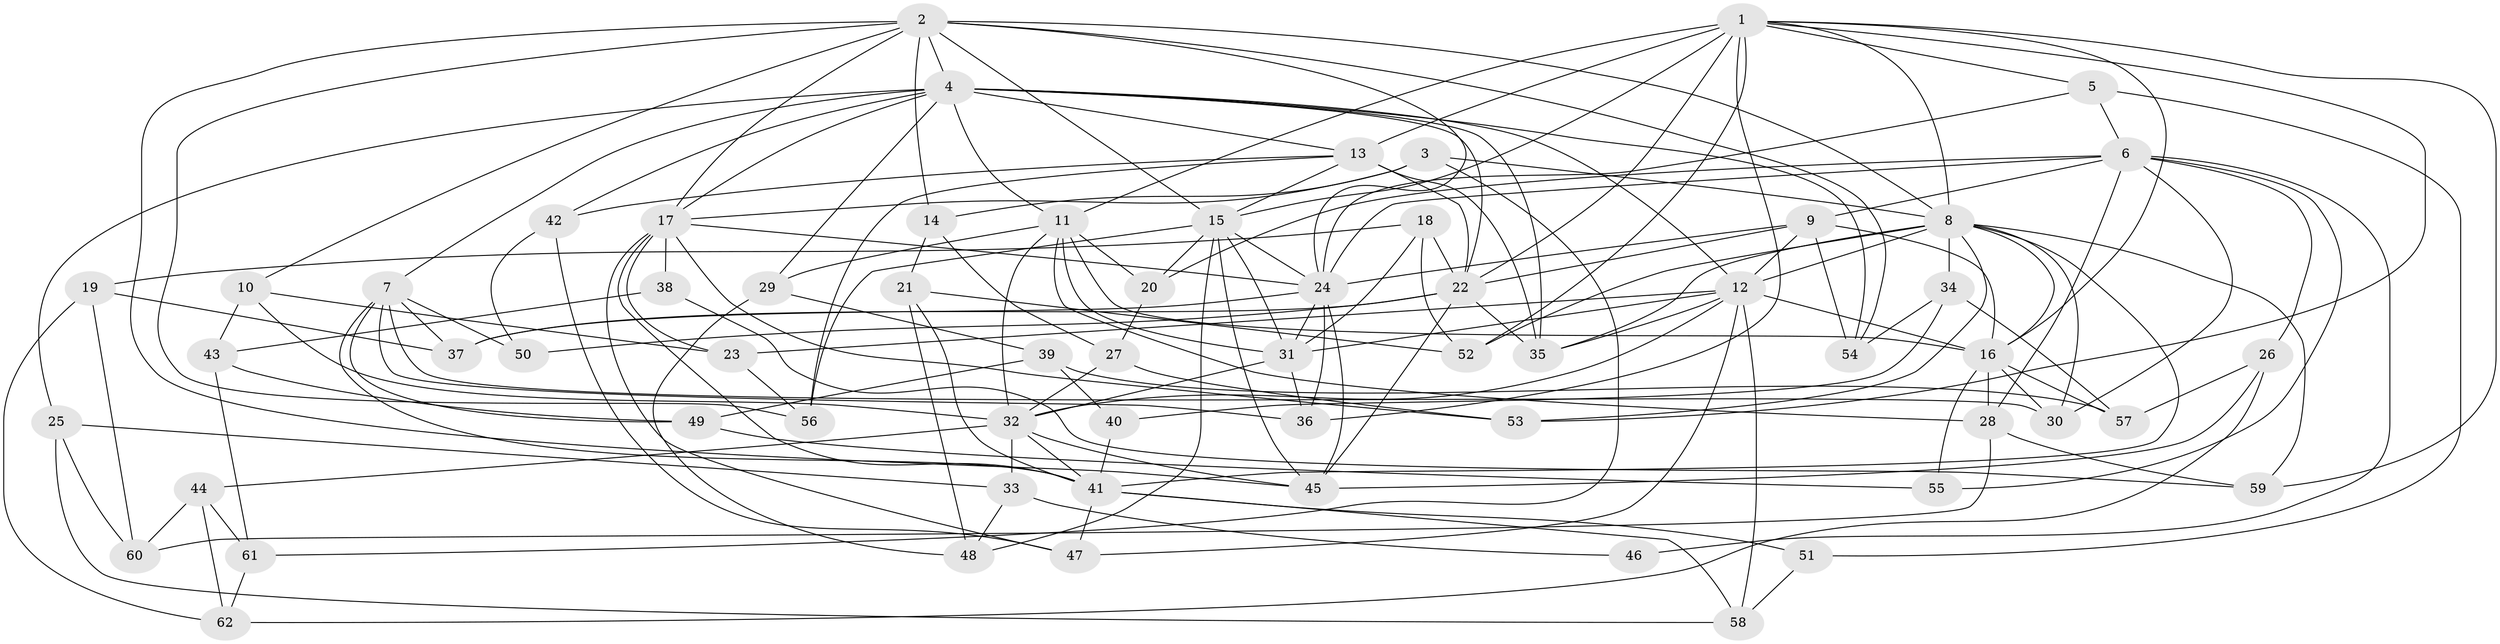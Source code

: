 // original degree distribution, {4: 1.0}
// Generated by graph-tools (version 1.1) at 2025/53/03/04/25 22:53:43]
// undirected, 62 vertices, 168 edges
graph export_dot {
  node [color=gray90,style=filled];
  1;
  2;
  3;
  4;
  5;
  6;
  7;
  8;
  9;
  10;
  11;
  12;
  13;
  14;
  15;
  16;
  17;
  18;
  19;
  20;
  21;
  22;
  23;
  24;
  25;
  26;
  27;
  28;
  29;
  30;
  31;
  32;
  33;
  34;
  35;
  36;
  37;
  38;
  39;
  40;
  41;
  42;
  43;
  44;
  45;
  46;
  47;
  48;
  49;
  50;
  51;
  52;
  53;
  54;
  55;
  56;
  57;
  58;
  59;
  60;
  61;
  62;
  1 -- 5 [weight=1.0];
  1 -- 8 [weight=1.0];
  1 -- 11 [weight=1.0];
  1 -- 13 [weight=1.0];
  1 -- 15 [weight=1.0];
  1 -- 16 [weight=1.0];
  1 -- 22 [weight=2.0];
  1 -- 36 [weight=1.0];
  1 -- 52 [weight=1.0];
  1 -- 53 [weight=1.0];
  1 -- 59 [weight=1.0];
  2 -- 4 [weight=1.0];
  2 -- 8 [weight=1.0];
  2 -- 10 [weight=1.0];
  2 -- 14 [weight=1.0];
  2 -- 15 [weight=1.0];
  2 -- 17 [weight=1.0];
  2 -- 24 [weight=1.0];
  2 -- 45 [weight=1.0];
  2 -- 54 [weight=1.0];
  2 -- 56 [weight=1.0];
  3 -- 8 [weight=1.0];
  3 -- 14 [weight=1.0];
  3 -- 17 [weight=1.0];
  3 -- 61 [weight=1.0];
  4 -- 7 [weight=1.0];
  4 -- 11 [weight=1.0];
  4 -- 12 [weight=1.0];
  4 -- 13 [weight=1.0];
  4 -- 17 [weight=1.0];
  4 -- 22 [weight=1.0];
  4 -- 25 [weight=1.0];
  4 -- 29 [weight=1.0];
  4 -- 35 [weight=1.0];
  4 -- 42 [weight=1.0];
  4 -- 54 [weight=1.0];
  5 -- 6 [weight=1.0];
  5 -- 24 [weight=1.0];
  5 -- 51 [weight=1.0];
  6 -- 9 [weight=2.0];
  6 -- 20 [weight=1.0];
  6 -- 24 [weight=1.0];
  6 -- 26 [weight=1.0];
  6 -- 28 [weight=1.0];
  6 -- 30 [weight=1.0];
  6 -- 46 [weight=3.0];
  6 -- 55 [weight=1.0];
  7 -- 30 [weight=1.0];
  7 -- 36 [weight=1.0];
  7 -- 37 [weight=1.0];
  7 -- 41 [weight=2.0];
  7 -- 49 [weight=1.0];
  7 -- 50 [weight=1.0];
  8 -- 12 [weight=1.0];
  8 -- 16 [weight=1.0];
  8 -- 30 [weight=1.0];
  8 -- 34 [weight=1.0];
  8 -- 35 [weight=1.0];
  8 -- 41 [weight=1.0];
  8 -- 52 [weight=1.0];
  8 -- 53 [weight=1.0];
  8 -- 59 [weight=1.0];
  9 -- 12 [weight=2.0];
  9 -- 16 [weight=1.0];
  9 -- 22 [weight=1.0];
  9 -- 24 [weight=1.0];
  9 -- 54 [weight=1.0];
  10 -- 23 [weight=1.0];
  10 -- 32 [weight=1.0];
  10 -- 43 [weight=1.0];
  11 -- 16 [weight=2.0];
  11 -- 20 [weight=1.0];
  11 -- 28 [weight=1.0];
  11 -- 29 [weight=1.0];
  11 -- 31 [weight=2.0];
  11 -- 32 [weight=1.0];
  12 -- 16 [weight=1.0];
  12 -- 23 [weight=1.0];
  12 -- 31 [weight=1.0];
  12 -- 32 [weight=2.0];
  12 -- 35 [weight=1.0];
  12 -- 47 [weight=1.0];
  12 -- 58 [weight=1.0];
  13 -- 15 [weight=2.0];
  13 -- 22 [weight=1.0];
  13 -- 35 [weight=1.0];
  13 -- 42 [weight=1.0];
  13 -- 56 [weight=1.0];
  14 -- 21 [weight=1.0];
  14 -- 27 [weight=1.0];
  15 -- 20 [weight=1.0];
  15 -- 24 [weight=1.0];
  15 -- 31 [weight=1.0];
  15 -- 45 [weight=1.0];
  15 -- 48 [weight=1.0];
  15 -- 56 [weight=1.0];
  16 -- 28 [weight=2.0];
  16 -- 30 [weight=1.0];
  16 -- 55 [weight=2.0];
  16 -- 57 [weight=1.0];
  17 -- 23 [weight=1.0];
  17 -- 24 [weight=1.0];
  17 -- 38 [weight=2.0];
  17 -- 41 [weight=1.0];
  17 -- 47 [weight=1.0];
  17 -- 53 [weight=1.0];
  18 -- 19 [weight=1.0];
  18 -- 22 [weight=1.0];
  18 -- 31 [weight=1.0];
  18 -- 52 [weight=1.0];
  19 -- 37 [weight=1.0];
  19 -- 60 [weight=1.0];
  19 -- 62 [weight=1.0];
  20 -- 27 [weight=1.0];
  21 -- 41 [weight=1.0];
  21 -- 48 [weight=1.0];
  21 -- 52 [weight=1.0];
  22 -- 35 [weight=2.0];
  22 -- 37 [weight=1.0];
  22 -- 45 [weight=1.0];
  22 -- 50 [weight=2.0];
  23 -- 56 [weight=1.0];
  24 -- 31 [weight=1.0];
  24 -- 36 [weight=1.0];
  24 -- 37 [weight=1.0];
  24 -- 45 [weight=1.0];
  25 -- 33 [weight=1.0];
  25 -- 58 [weight=1.0];
  25 -- 60 [weight=1.0];
  26 -- 45 [weight=1.0];
  26 -- 57 [weight=1.0];
  26 -- 62 [weight=1.0];
  27 -- 32 [weight=1.0];
  27 -- 53 [weight=1.0];
  28 -- 59 [weight=1.0];
  28 -- 60 [weight=1.0];
  29 -- 39 [weight=1.0];
  29 -- 48 [weight=1.0];
  31 -- 32 [weight=1.0];
  31 -- 36 [weight=1.0];
  32 -- 33 [weight=1.0];
  32 -- 41 [weight=1.0];
  32 -- 44 [weight=1.0];
  32 -- 45 [weight=1.0];
  33 -- 46 [weight=1.0];
  33 -- 48 [weight=1.0];
  34 -- 40 [weight=1.0];
  34 -- 54 [weight=1.0];
  34 -- 57 [weight=1.0];
  38 -- 43 [weight=1.0];
  38 -- 59 [weight=1.0];
  39 -- 40 [weight=1.0];
  39 -- 49 [weight=1.0];
  39 -- 57 [weight=1.0];
  40 -- 41 [weight=2.0];
  41 -- 47 [weight=1.0];
  41 -- 51 [weight=2.0];
  41 -- 58 [weight=1.0];
  42 -- 47 [weight=1.0];
  42 -- 50 [weight=1.0];
  43 -- 49 [weight=1.0];
  43 -- 61 [weight=1.0];
  44 -- 60 [weight=1.0];
  44 -- 61 [weight=1.0];
  44 -- 62 [weight=1.0];
  49 -- 55 [weight=1.0];
  51 -- 58 [weight=1.0];
  61 -- 62 [weight=1.0];
}
